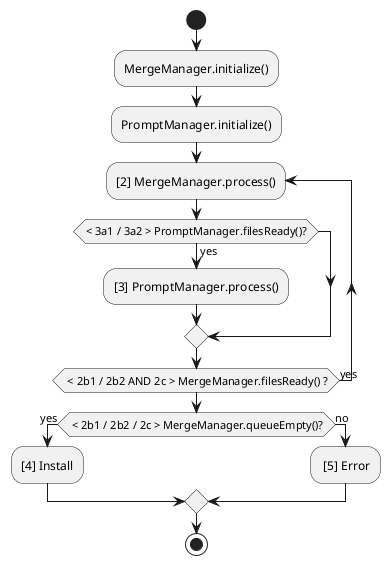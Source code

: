 @startuml AblaufGenerierung
start
:MergeManager.initialize();
:PromptManager.initialize();
repeat :[2] MergeManager.process();
if (< 3a1 / 3a2 > PromptManager.filesReady()?) then (yes)
:[3] PromptManager.process();
endif
repeat while ( < 2b1 / 2b2 AND 2c > MergeManager.filesReady() ?) is (yes)
if ( < 2b1 / 2b2 / 2c > MergeManager.queueEmpty()?) then (yes)
:[4] Install;
else (no)
: [5] Error;
endif

stop
@enduml
